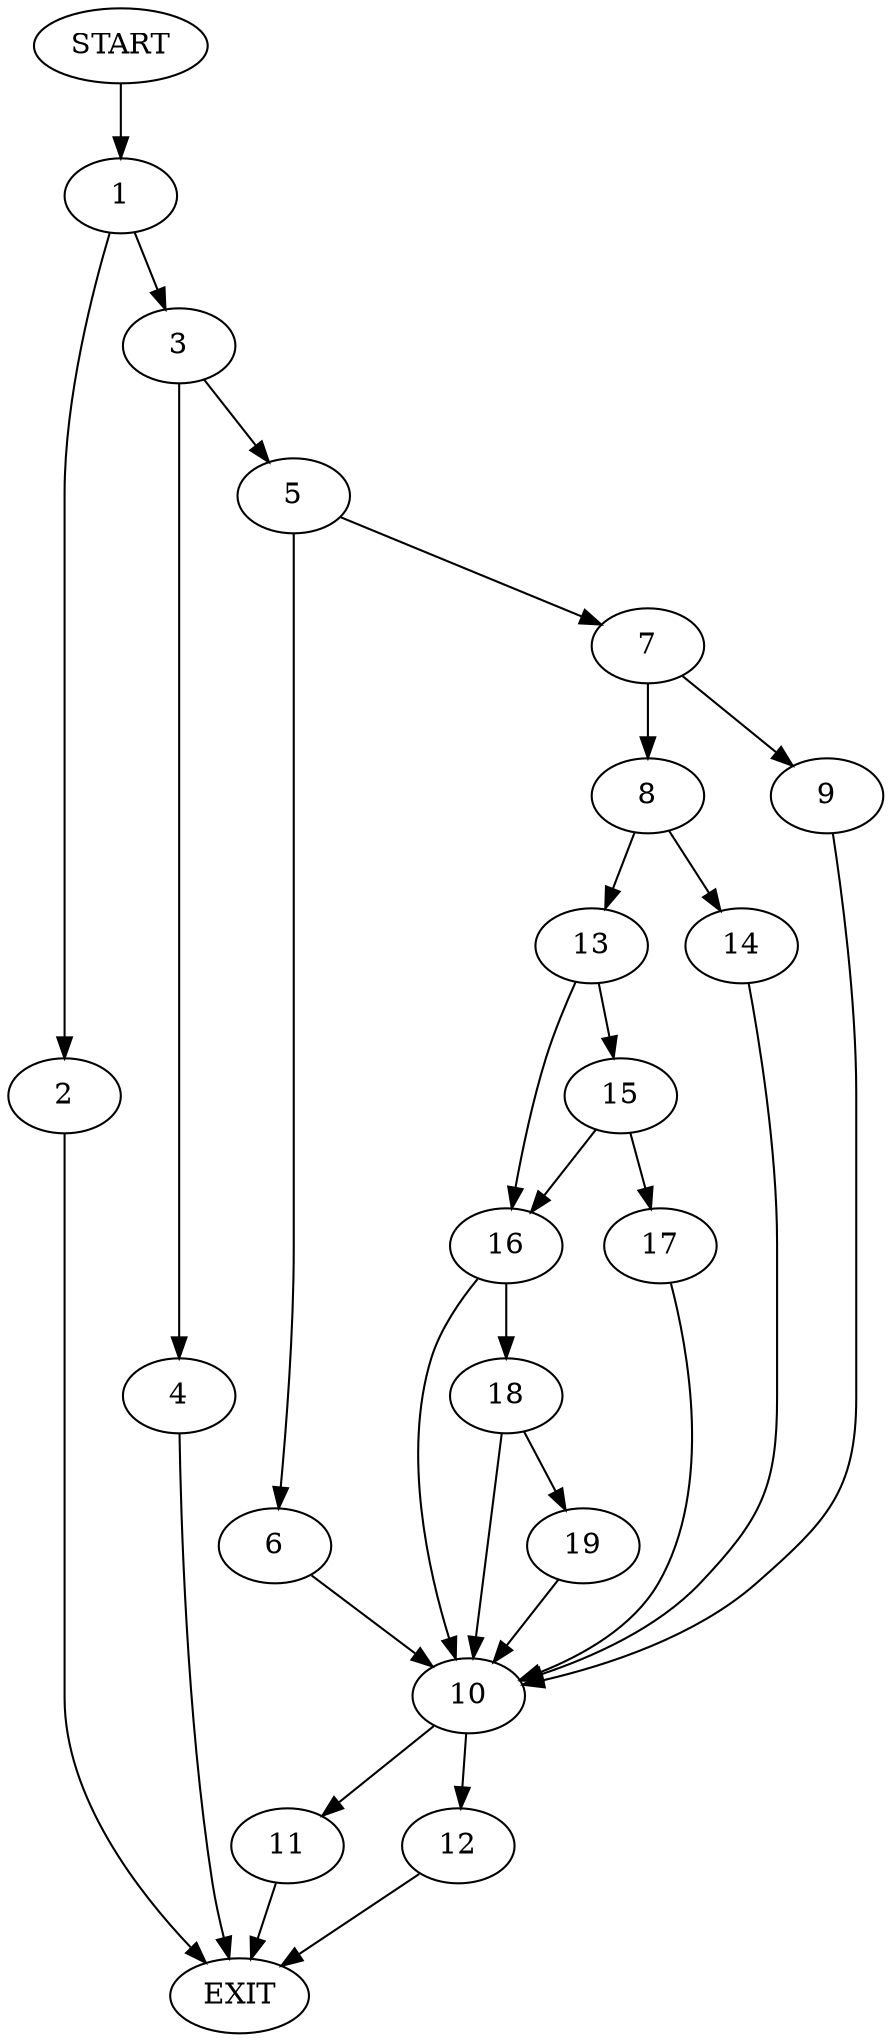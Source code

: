 digraph {
0 [label="START"]
20 [label="EXIT"]
0 -> 1
1 -> 2
1 -> 3
2 -> 20
3 -> 4
3 -> 5
4 -> 20
5 -> 6
5 -> 7
7 -> 8
7 -> 9
6 -> 10
10 -> 11
10 -> 12
9 -> 10
8 -> 13
8 -> 14
13 -> 15
13 -> 16
14 -> 10
15 -> 17
15 -> 16
16 -> 10
16 -> 18
17 -> 10
18 -> 10
18 -> 19
19 -> 10
11 -> 20
12 -> 20
}
